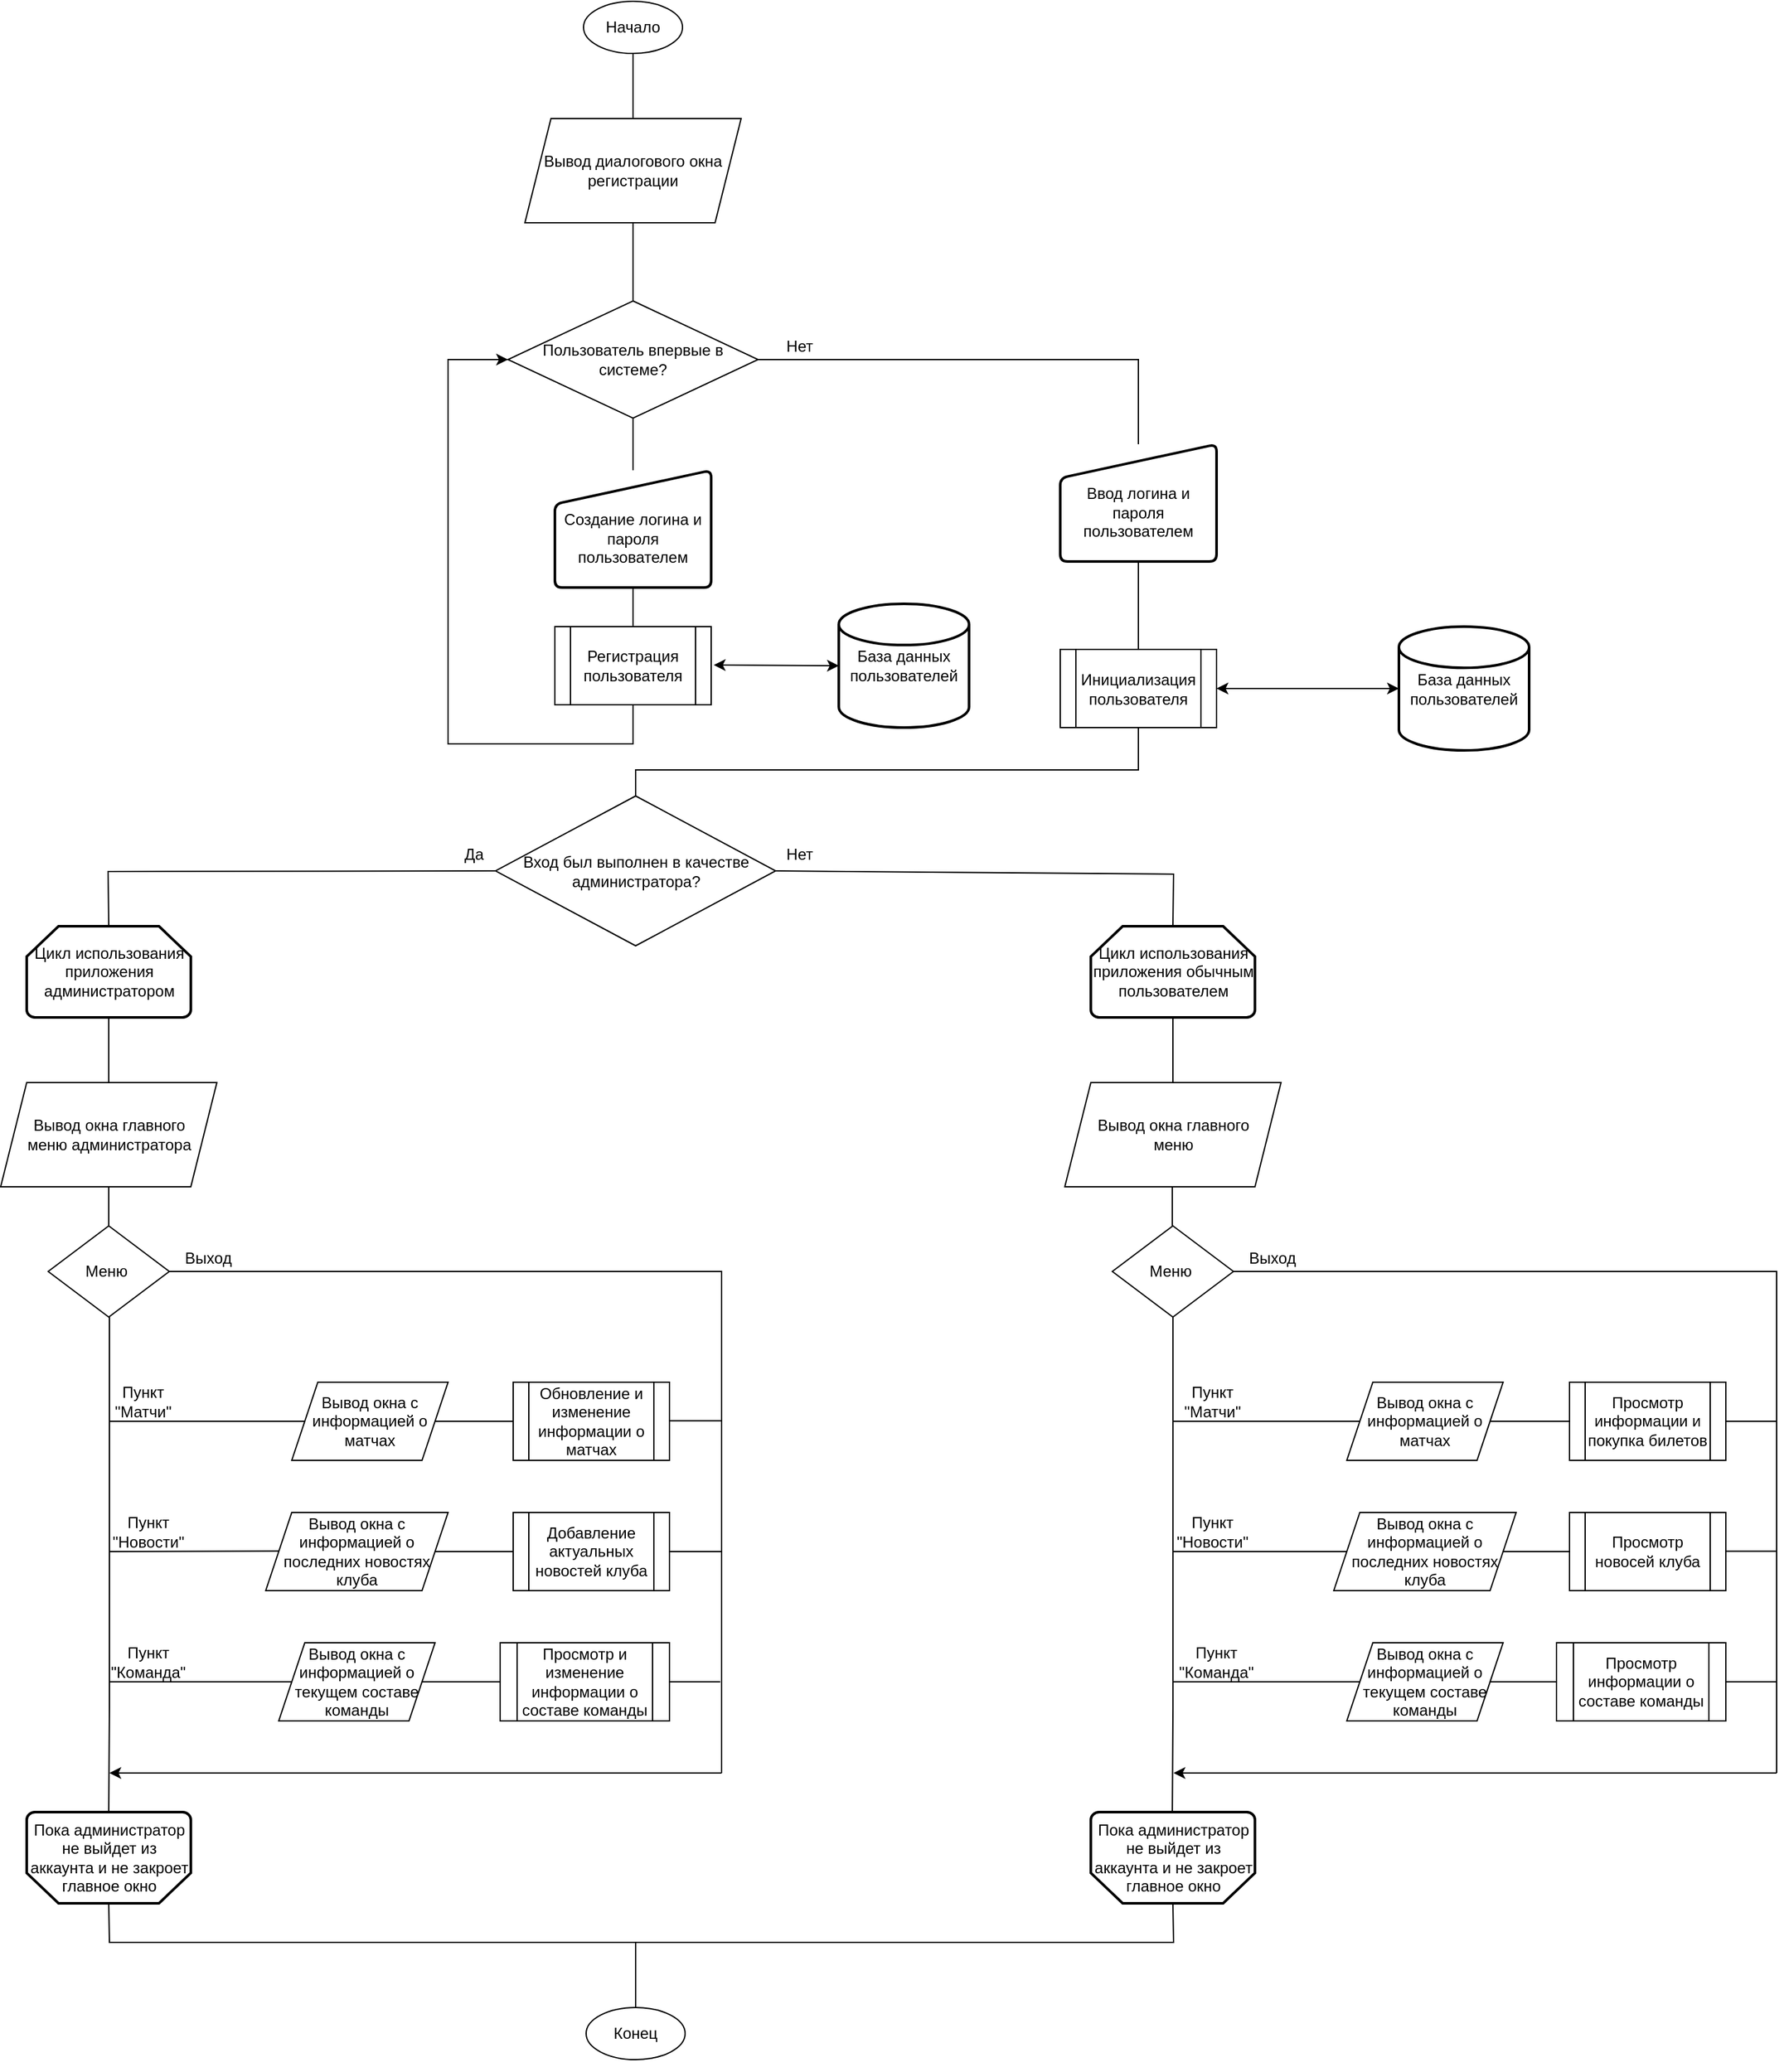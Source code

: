 <mxfile version="20.8.16" type="device"><diagram name="Страница 1" id="u3dhLNMc8X_Zr2jo4ER2"><mxGraphModel dx="2105" dy="2029" grid="1" gridSize="10" guides="1" tooltips="1" connect="1" arrows="1" fold="1" page="1" pageScale="1" pageWidth="827" pageHeight="1169" math="0" shadow="0"><root><mxCell id="0"/><mxCell id="1" parent="0"/><mxCell id="3D7epARTqlTbln0JQDRx-1" value="Начало" style="ellipse;whiteSpace=wrap;html=1;" parent="1" vertex="1"><mxGeometry x="374" y="-40" width="76" height="40" as="geometry"/></mxCell><mxCell id="3D7epARTqlTbln0JQDRx-2" value="Вывод диалогового окна регистрации" style="shape=parallelogram;perimeter=parallelogramPerimeter;whiteSpace=wrap;html=1;fixedSize=1;" parent="1" vertex="1"><mxGeometry x="329" y="50" width="166" height="80" as="geometry"/></mxCell><mxCell id="3D7epARTqlTbln0JQDRx-7" value="Пользователь впервые в системе?" style="rhombus;whiteSpace=wrap;html=1;" parent="1" vertex="1"><mxGeometry x="316" y="190" width="192" height="90" as="geometry"/></mxCell><mxCell id="3D7epARTqlTbln0JQDRx-9" value="Да" style="text;html=1;strokeColor=none;fillColor=none;align=center;verticalAlign=middle;whiteSpace=wrap;rounded=0;" parent="1" vertex="1"><mxGeometry x="260" y="600" width="60" height="30" as="geometry"/></mxCell><mxCell id="3D7epARTqlTbln0JQDRx-14" value="Инициализация пользователя" style="shape=process;whiteSpace=wrap;html=1;backgroundOutline=1;" parent="1" vertex="1"><mxGeometry x="740" y="457.5" width="120" height="60" as="geometry"/></mxCell><mxCell id="3D7epARTqlTbln0JQDRx-16" value="Регистрация пользователя" style="shape=process;whiteSpace=wrap;html=1;backgroundOutline=1;" parent="1" vertex="1"><mxGeometry x="352" y="440" width="120" height="60" as="geometry"/></mxCell><mxCell id="3D7epARTqlTbln0JQDRx-22" value="Вывод окна главного &lt;br&gt;меню администратора" style="shape=parallelogram;perimeter=parallelogramPerimeter;whiteSpace=wrap;html=1;fixedSize=1;" parent="1" vertex="1"><mxGeometry x="-73.5" y="790" width="166" height="80" as="geometry"/></mxCell><mxCell id="3D7epARTqlTbln0JQDRx-24" value="Меню&amp;nbsp;" style="rhombus;whiteSpace=wrap;html=1;" parent="1" vertex="1"><mxGeometry x="-37" y="900" width="93" height="70" as="geometry"/></mxCell><mxCell id="hdnfN5LEgZ-eqEhoaFlK-1" value="&lt;br&gt;Ввод логина и пароля пользователем" style="html=1;strokeWidth=2;shape=manualInput;whiteSpace=wrap;rounded=1;size=26;arcSize=11;" parent="1" vertex="1"><mxGeometry x="740" y="300" width="120" height="90" as="geometry"/></mxCell><mxCell id="hdnfN5LEgZ-eqEhoaFlK-3" value="&lt;br&gt;Создание логина и пароля пользователем" style="html=1;strokeWidth=2;shape=manualInput;whiteSpace=wrap;rounded=1;size=26;arcSize=11;" parent="1" vertex="1"><mxGeometry x="352" y="320" width="120" height="90" as="geometry"/></mxCell><mxCell id="36Tul7uRkZGNfncuUy33-2" value="" style="endArrow=classic;html=1;rounded=0;exitX=0.5;exitY=1;exitDx=0;exitDy=0;entryX=0;entryY=0.5;entryDx=0;entryDy=0;" parent="1" source="3D7epARTqlTbln0JQDRx-16" target="3D7epARTqlTbln0JQDRx-7" edge="1"><mxGeometry width="50" height="50" relative="1" as="geometry"><mxPoint x="220" y="570" as="sourcePoint"/><mxPoint x="250" y="230" as="targetPoint"/><Array as="points"><mxPoint x="412" y="530"/><mxPoint x="340" y="530"/><mxPoint x="270" y="530"/><mxPoint x="270" y="235"/></Array></mxGeometry></mxCell><mxCell id="36Tul7uRkZGNfncuUy33-6" value="" style="endArrow=none;html=1;rounded=0;exitX=0.5;exitY=1;exitDx=0;exitDy=0;exitPerimeter=0;" parent="1" source="sNG0dQTUUVhrXbdO0TC3-41" edge="1"><mxGeometry width="50" height="50" relative="1" as="geometry"><mxPoint x="10" y="1320" as="sourcePoint"/><mxPoint x="10" y="970" as="targetPoint"/><Array as="points"><mxPoint x="10" y="1270"/><mxPoint x="10" y="1120"/><mxPoint x="10" y="1080"/><mxPoint x="10" y="1040"/></Array></mxGeometry></mxCell><mxCell id="36Tul7uRkZGNfncuUy33-10" value="" style="endArrow=none;html=1;rounded=0;exitX=1;exitY=0.5;exitDx=0;exitDy=0;" parent="1" source="3D7epARTqlTbln0JQDRx-24" edge="1"><mxGeometry width="50" height="50" relative="1" as="geometry"><mxPoint x="300" y="1070" as="sourcePoint"/><mxPoint x="480" y="1320" as="targetPoint"/><Array as="points"><mxPoint x="480" y="935"/></Array></mxGeometry></mxCell><mxCell id="36Tul7uRkZGNfncuUy33-11" value="" style="endArrow=none;html=1;rounded=0;exitX=1;exitY=0.5;exitDx=0;exitDy=0;entryX=0;entryY=0.5;entryDx=0;entryDy=0;" parent="1" source="sNG0dQTUUVhrXbdO0TC3-20" target="sNG0dQTUUVhrXbdO0TC3-10" edge="1"><mxGeometry width="50" height="50" relative="1" as="geometry"><mxPoint x="640" y="920" as="sourcePoint"/><mxPoint x="710" y="920" as="targetPoint"/></mxGeometry></mxCell><mxCell id="36Tul7uRkZGNfncuUy33-15" value="" style="endArrow=none;html=1;rounded=0;exitX=1;exitY=0.5;exitDx=0;exitDy=0;" parent="1" source="sNG0dQTUUVhrXbdO0TC3-22" target="sNG0dQTUUVhrXbdO0TC3-12" edge="1"><mxGeometry width="50" height="50" relative="1" as="geometry"><mxPoint x="640" y="1040" as="sourcePoint"/><mxPoint x="710" y="1040" as="targetPoint"/></mxGeometry></mxCell><mxCell id="36Tul7uRkZGNfncuUy33-18" value="" style="endArrow=none;html=1;rounded=0;exitX=1;exitY=0.5;exitDx=0;exitDy=0;entryX=0;entryY=0.5;entryDx=0;entryDy=0;" parent="1" source="sNG0dQTUUVhrXbdO0TC3-21" target="sNG0dQTUUVhrXbdO0TC3-13" edge="1"><mxGeometry width="50" height="50" relative="1" as="geometry"><mxPoint x="640" y="1159.44" as="sourcePoint"/><mxPoint x="710" y="1159.44" as="targetPoint"/></mxGeometry></mxCell><mxCell id="36Tul7uRkZGNfncuUy33-19" value="Выход" style="text;html=1;strokeColor=none;fillColor=none;align=center;verticalAlign=middle;whiteSpace=wrap;rounded=0;" parent="1" vertex="1"><mxGeometry x="56" y="910" width="60" height="30" as="geometry"/></mxCell><mxCell id="36Tul7uRkZGNfncuUy33-20" value="Пункт &quot;Команда&quot;" style="text;html=1;strokeColor=none;fillColor=none;align=center;verticalAlign=middle;whiteSpace=wrap;rounded=0;" parent="1" vertex="1"><mxGeometry x="10" y="1220" width="60" height="30" as="geometry"/></mxCell><mxCell id="36Tul7uRkZGNfncuUy33-21" value="Пункт &quot;Новости&quot;" style="text;html=1;strokeColor=none;fillColor=none;align=center;verticalAlign=middle;whiteSpace=wrap;rounded=0;" parent="1" vertex="1"><mxGeometry x="10" y="1120" width="60" height="30" as="geometry"/></mxCell><mxCell id="36Tul7uRkZGNfncuUy33-22" value="Пункт &quot;Матчи&quot;" style="text;html=1;strokeColor=none;fillColor=none;align=center;verticalAlign=middle;whiteSpace=wrap;rounded=0;" parent="1" vertex="1"><mxGeometry x="6" y="1020" width="60" height="30" as="geometry"/></mxCell><mxCell id="36Tul7uRkZGNfncuUy33-24" value="" style="endArrow=classic;html=1;rounded=0;" parent="1" edge="1"><mxGeometry width="50" height="50" relative="1" as="geometry"><mxPoint x="480" y="1320" as="sourcePoint"/><mxPoint x="10" y="1320" as="targetPoint"/></mxGeometry></mxCell><mxCell id="sNG0dQTUUVhrXbdO0TC3-1" value="" style="endArrow=none;html=1;rounded=0;exitX=0.5;exitY=0;exitDx=0;exitDy=0;entryX=0.5;entryY=1;entryDx=0;entryDy=0;" parent="1" source="3D7epARTqlTbln0JQDRx-2" target="3D7epARTqlTbln0JQDRx-1" edge="1"><mxGeometry width="50" height="50" relative="1" as="geometry"><mxPoint x="460" y="-300" as="sourcePoint"/><mxPoint x="330" y="-300" as="targetPoint"/></mxGeometry></mxCell><mxCell id="sNG0dQTUUVhrXbdO0TC3-3" value="" style="endArrow=none;html=1;rounded=0;exitX=1;exitY=0.5;exitDx=0;exitDy=0;entryX=0.5;entryY=0;entryDx=0;entryDy=0;" parent="1" source="3D7epARTqlTbln0JQDRx-7" target="hdnfN5LEgZ-eqEhoaFlK-1" edge="1"><mxGeometry width="50" height="50" relative="1" as="geometry"><mxPoint x="610" y="260" as="sourcePoint"/><mxPoint x="660" y="210" as="targetPoint"/><Array as="points"><mxPoint x="800" y="235"/></Array></mxGeometry></mxCell><mxCell id="sNG0dQTUUVhrXbdO0TC3-5" value="" style="endArrow=none;html=1;rounded=0;entryX=0.5;entryY=1;entryDx=0;entryDy=0;exitX=0.5;exitY=0;exitDx=0;exitDy=0;" parent="1" source="hdnfN5LEgZ-eqEhoaFlK-3" target="3D7epARTqlTbln0JQDRx-7" edge="1"><mxGeometry width="50" height="50" relative="1" as="geometry"><mxPoint x="330" y="350" as="sourcePoint"/><mxPoint x="380" y="300" as="targetPoint"/></mxGeometry></mxCell><mxCell id="sNG0dQTUUVhrXbdO0TC3-6" value="" style="endArrow=none;html=1;rounded=0;entryX=0.5;entryY=1;entryDx=0;entryDy=0;exitX=0.5;exitY=0;exitDx=0;exitDy=0;" parent="1" source="3D7epARTqlTbln0JQDRx-16" target="hdnfN5LEgZ-eqEhoaFlK-3" edge="1"><mxGeometry width="50" height="50" relative="1" as="geometry"><mxPoint x="310" y="470" as="sourcePoint"/><mxPoint x="360" y="420" as="targetPoint"/></mxGeometry></mxCell><mxCell id="sNG0dQTUUVhrXbdO0TC3-7" value="" style="endArrow=none;html=1;rounded=0;entryX=0.5;entryY=1;entryDx=0;entryDy=0;exitX=0.5;exitY=0;exitDx=0;exitDy=0;" parent="1" source="3D7epARTqlTbln0JQDRx-14" target="hdnfN5LEgZ-eqEhoaFlK-1" edge="1"><mxGeometry width="50" height="50" relative="1" as="geometry"><mxPoint x="570" y="460" as="sourcePoint"/><mxPoint x="620" y="410" as="targetPoint"/></mxGeometry></mxCell><mxCell id="sNG0dQTUUVhrXbdO0TC3-8" value="" style="endArrow=none;html=1;rounded=0;entryX=0.5;entryY=1;entryDx=0;entryDy=0;exitX=0.5;exitY=0;exitDx=0;exitDy=0;" parent="1" source="J_ZJ72NG7UcaazejjFTf-1" target="3D7epARTqlTbln0JQDRx-14" edge="1"><mxGeometry width="50" height="50" relative="1" as="geometry"><mxPoint x="500" y="650" as="sourcePoint"/><mxPoint x="630" y="600" as="targetPoint"/><Array as="points"><mxPoint x="414" y="570"/><mxPoint x="414" y="550"/><mxPoint x="500" y="550"/><mxPoint x="610" y="550"/><mxPoint x="710" y="550"/><mxPoint x="800" y="550"/></Array></mxGeometry></mxCell><mxCell id="sNG0dQTUUVhrXbdO0TC3-9" value="" style="endArrow=none;html=1;rounded=0;exitX=0.5;exitY=0;exitDx=0;exitDy=0;entryX=0.5;entryY=1;entryDx=0;entryDy=0;" parent="1" source="3D7epARTqlTbln0JQDRx-24" target="3D7epARTqlTbln0JQDRx-22" edge="1"><mxGeometry width="50" height="50" relative="1" as="geometry"><mxPoint x="320" y="850" as="sourcePoint"/><mxPoint x="-50" y="890" as="targetPoint"/></mxGeometry></mxCell><mxCell id="sNG0dQTUUVhrXbdO0TC3-10" value="Обновление и изменение информации о матчах" style="shape=process;whiteSpace=wrap;html=1;backgroundOutline=1;" parent="1" vertex="1"><mxGeometry x="320" y="1020" width="120" height="60" as="geometry"/></mxCell><mxCell id="sNG0dQTUUVhrXbdO0TC3-12" value="Добавление актуальных новостей клуба" style="shape=process;whiteSpace=wrap;html=1;backgroundOutline=1;" parent="1" vertex="1"><mxGeometry x="320" y="1120" width="120" height="60" as="geometry"/></mxCell><mxCell id="sNG0dQTUUVhrXbdO0TC3-13" value="Просмотр и изменение информации о составе команды" style="shape=process;whiteSpace=wrap;html=1;backgroundOutline=1;" parent="1" vertex="1"><mxGeometry x="310" y="1220" width="130" height="60" as="geometry"/></mxCell><mxCell id="sNG0dQTUUVhrXbdO0TC3-14" value="" style="endArrow=none;html=1;rounded=0;entryX=1;entryY=0.5;entryDx=0;entryDy=0;" parent="1" target="sNG0dQTUUVhrXbdO0TC3-12" edge="1"><mxGeometry width="50" height="50" relative="1" as="geometry"><mxPoint x="480" y="1150" as="sourcePoint"/><mxPoint x="840" y="1090" as="targetPoint"/></mxGeometry></mxCell><mxCell id="sNG0dQTUUVhrXbdO0TC3-20" value="Вывод окна с информацией о матчах" style="shape=parallelogram;perimeter=parallelogramPerimeter;whiteSpace=wrap;html=1;fixedSize=1;" parent="1" vertex="1"><mxGeometry x="150" y="1020" width="120" height="60" as="geometry"/></mxCell><mxCell id="sNG0dQTUUVhrXbdO0TC3-21" value="Вывод окна с информацией о текущем составе команды" style="shape=parallelogram;perimeter=parallelogramPerimeter;whiteSpace=wrap;html=1;fixedSize=1;" parent="1" vertex="1"><mxGeometry x="140" y="1220" width="120" height="60" as="geometry"/></mxCell><mxCell id="sNG0dQTUUVhrXbdO0TC3-22" value="Вывод окна с информацией о последних новостях клуба" style="shape=parallelogram;perimeter=parallelogramPerimeter;whiteSpace=wrap;html=1;fixedSize=1;" parent="1" vertex="1"><mxGeometry x="130" y="1120" width="140" height="60" as="geometry"/></mxCell><mxCell id="sNG0dQTUUVhrXbdO0TC3-24" value="База данных пользователей" style="strokeWidth=2;html=1;shape=mxgraph.flowchart.database;whiteSpace=wrap;" parent="1" vertex="1"><mxGeometry x="1000" y="440" width="100" height="95" as="geometry"/></mxCell><mxCell id="sNG0dQTUUVhrXbdO0TC3-26" value="" style="endArrow=classic;startArrow=classic;html=1;rounded=0;entryX=0;entryY=0.5;entryDx=0;entryDy=0;entryPerimeter=0;exitX=1;exitY=0.5;exitDx=0;exitDy=0;" parent="1" source="3D7epARTqlTbln0JQDRx-14" target="sNG0dQTUUVhrXbdO0TC3-24" edge="1"><mxGeometry width="50" height="50" relative="1" as="geometry"><mxPoint x="500" y="400" as="sourcePoint"/><mxPoint x="550" y="350" as="targetPoint"/></mxGeometry></mxCell><mxCell id="sNG0dQTUUVhrXbdO0TC3-27" value="База данных пользователей" style="strokeWidth=2;html=1;shape=mxgraph.flowchart.database;whiteSpace=wrap;" parent="1" vertex="1"><mxGeometry x="570" y="422.5" width="100" height="95" as="geometry"/></mxCell><mxCell id="sNG0dQTUUVhrXbdO0TC3-28" value="" style="endArrow=classic;startArrow=classic;html=1;rounded=0;entryX=0;entryY=0.5;entryDx=0;entryDy=0;entryPerimeter=0;exitX=1;exitY=0.5;exitDx=0;exitDy=0;" parent="1" target="sNG0dQTUUVhrXbdO0TC3-27" edge="1"><mxGeometry width="50" height="50" relative="1" as="geometry"><mxPoint x="474" y="469.5" as="sourcePoint"/><mxPoint x="614" y="469.5" as="targetPoint"/></mxGeometry></mxCell><mxCell id="sNG0dQTUUVhrXbdO0TC3-37" value="Нет" style="text;html=1;strokeColor=none;fillColor=none;align=center;verticalAlign=middle;whiteSpace=wrap;rounded=0;" parent="1" vertex="1"><mxGeometry x="510" y="210" width="60" height="30" as="geometry"/></mxCell><mxCell id="sNG0dQTUUVhrXbdO0TC3-40" value="Цикл использования приложения администратором" style="strokeWidth=2;html=1;shape=mxgraph.flowchart.loop_limit;whiteSpace=wrap;" parent="1" vertex="1"><mxGeometry x="-53.5" y="670" width="126" height="70" as="geometry"/></mxCell><mxCell id="sNG0dQTUUVhrXbdO0TC3-41" value="Пока администратор не выйдет из аккаунта и не закроет главное окно" style="strokeWidth=2;html=1;shape=mxgraph.flowchart.loop_limit;whiteSpace=wrap;direction=west;" parent="1" vertex="1"><mxGeometry x="-53.5" y="1350" width="126" height="70" as="geometry"/></mxCell><mxCell id="sNG0dQTUUVhrXbdO0TC3-42" value="Конец" style="ellipse;whiteSpace=wrap;html=1;" parent="1" vertex="1"><mxGeometry x="376" y="1500" width="76" height="40" as="geometry"/></mxCell><mxCell id="sNG0dQTUUVhrXbdO0TC3-44" style="edgeStyle=orthogonalEdgeStyle;rounded=0;orthogonalLoop=1;jettySize=auto;html=1;exitX=0.5;exitY=1;exitDx=0;exitDy=0;" parent="1" source="sNG0dQTUUVhrXbdO0TC3-42" target="sNG0dQTUUVhrXbdO0TC3-42" edge="1"><mxGeometry relative="1" as="geometry"/></mxCell><mxCell id="J_ZJ72NG7UcaazejjFTf-1" value="Вход был выполнен в качестве администратора?" style="rhombus;whiteSpace=wrap;html=1;" parent="1" vertex="1"><mxGeometry x="306.5" y="570" width="215" height="115" as="geometry"/></mxCell><mxCell id="J_ZJ72NG7UcaazejjFTf-3" value="" style="endArrow=none;html=1;rounded=0;entryX=0.5;entryY=1;entryDx=0;entryDy=0;exitX=0.5;exitY=0;exitDx=0;exitDy=0;" parent="1" source="3D7epARTqlTbln0JQDRx-7" target="3D7epARTqlTbln0JQDRx-2" edge="1"><mxGeometry width="50" height="50" relative="1" as="geometry"><mxPoint x="210" y="-70" as="sourcePoint"/><mxPoint x="260" y="-120" as="targetPoint"/></mxGeometry></mxCell><mxCell id="J_ZJ72NG7UcaazejjFTf-102" value="" style="endArrow=none;html=1;rounded=0;entryX=0.5;entryY=1;entryDx=0;entryDy=0;entryPerimeter=0;exitX=0.5;exitY=0;exitDx=0;exitDy=0;" parent="1" source="3D7epARTqlTbln0JQDRx-22" target="sNG0dQTUUVhrXbdO0TC3-40" edge="1"><mxGeometry width="50" height="50" relative="1" as="geometry"><mxPoint x="250" y="750" as="sourcePoint"/><mxPoint x="300" y="700" as="targetPoint"/></mxGeometry></mxCell><mxCell id="J_ZJ72NG7UcaazejjFTf-103" value="Нет" style="text;html=1;strokeColor=none;fillColor=none;align=center;verticalAlign=middle;whiteSpace=wrap;rounded=0;" parent="1" vertex="1"><mxGeometry x="510" y="600" width="60" height="30" as="geometry"/></mxCell><mxCell id="J_ZJ72NG7UcaazejjFTf-104" value="" style="endArrow=none;html=1;rounded=0;exitX=1;exitY=0.5;exitDx=0;exitDy=0;entryX=0.5;entryY=0;entryDx=0;entryDy=0;entryPerimeter=0;" parent="1" source="J_ZJ72NG7UcaazejjFTf-1" target="J_ZJ72NG7UcaazejjFTf-117" edge="1"><mxGeometry width="50" height="50" relative="1" as="geometry"><mxPoint x="521.5" y="626.88" as="sourcePoint"/><mxPoint x="821.5" y="626.88" as="targetPoint"/><Array as="points"><mxPoint x="827" y="630"/></Array></mxGeometry></mxCell><mxCell id="J_ZJ72NG7UcaazejjFTf-105" value="" style="endArrow=none;html=1;rounded=0;entryX=0;entryY=0.5;entryDx=0;entryDy=0;exitX=0.5;exitY=0;exitDx=0;exitDy=0;exitPerimeter=0;" parent="1" source="sNG0dQTUUVhrXbdO0TC3-40" target="J_ZJ72NG7UcaazejjFTf-1" edge="1"><mxGeometry width="50" height="50" relative="1" as="geometry"><mxPoint y="680" as="sourcePoint"/><mxPoint x="306.5" y="628.75" as="targetPoint"/><Array as="points"><mxPoint x="9" y="628"/></Array></mxGeometry></mxCell><mxCell id="J_ZJ72NG7UcaazejjFTf-107" value="" style="endArrow=none;html=1;rounded=0;" parent="1" target="sNG0dQTUUVhrXbdO0TC3-20" edge="1"><mxGeometry width="50" height="50" relative="1" as="geometry"><mxPoint x="10" y="1050" as="sourcePoint"/><mxPoint x="80" y="1049.66" as="targetPoint"/></mxGeometry></mxCell><mxCell id="J_ZJ72NG7UcaazejjFTf-108" value="" style="endArrow=none;html=1;rounded=0;entryX=1;entryY=0.5;entryDx=0;entryDy=0;" parent="1" edge="1"><mxGeometry width="50" height="50" relative="1" as="geometry"><mxPoint x="480" y="1049.57" as="sourcePoint"/><mxPoint x="440" y="1049.57" as="targetPoint"/></mxGeometry></mxCell><mxCell id="J_ZJ72NG7UcaazejjFTf-110" value="" style="endArrow=none;html=1;rounded=0;entryX=0;entryY=0.5;entryDx=0;entryDy=0;" parent="1" target="sNG0dQTUUVhrXbdO0TC3-21" edge="1"><mxGeometry width="50" height="50" relative="1" as="geometry"><mxPoint x="10" y="1250" as="sourcePoint"/><mxPoint x="140.015" y="1249.666" as="targetPoint"/></mxGeometry></mxCell><mxCell id="J_ZJ72NG7UcaazejjFTf-111" value="" style="endArrow=none;html=1;rounded=0;" parent="1" edge="1"><mxGeometry width="50" height="50" relative="1" as="geometry"><mxPoint x="10" y="1150" as="sourcePoint"/><mxPoint x="140" y="1149.57" as="targetPoint"/></mxGeometry></mxCell><mxCell id="J_ZJ72NG7UcaazejjFTf-117" value="Цикл использования приложения обычным пользователем" style="strokeWidth=2;html=1;shape=mxgraph.flowchart.loop_limit;whiteSpace=wrap;" parent="1" vertex="1"><mxGeometry x="763.5" y="670" width="126" height="70" as="geometry"/></mxCell><mxCell id="J_ZJ72NG7UcaazejjFTf-118" value="Вывод окна главного &lt;br&gt;меню" style="shape=parallelogram;perimeter=parallelogramPerimeter;whiteSpace=wrap;html=1;fixedSize=1;" parent="1" vertex="1"><mxGeometry x="743.5" y="790" width="166" height="80" as="geometry"/></mxCell><mxCell id="J_ZJ72NG7UcaazejjFTf-119" value="" style="endArrow=none;html=1;rounded=0;entryX=0.5;entryY=1;entryDx=0;entryDy=0;entryPerimeter=0;exitX=0.5;exitY=0;exitDx=0;exitDy=0;" parent="1" source="J_ZJ72NG7UcaazejjFTf-118" target="J_ZJ72NG7UcaazejjFTf-117" edge="1"><mxGeometry width="50" height="50" relative="1" as="geometry"><mxPoint x="610" y="820" as="sourcePoint"/><mxPoint x="660" y="770" as="targetPoint"/></mxGeometry></mxCell><mxCell id="J_ZJ72NG7UcaazejjFTf-120" value="Меню&amp;nbsp;" style="rhombus;whiteSpace=wrap;html=1;" parent="1" vertex="1"><mxGeometry x="780" y="900" width="93" height="70" as="geometry"/></mxCell><mxCell id="J_ZJ72NG7UcaazejjFTf-121" value="" style="endArrow=none;html=1;rounded=0;exitX=0.5;exitY=0;exitDx=0;exitDy=0;entryX=0.5;entryY=1;entryDx=0;entryDy=0;" parent="1" edge="1"><mxGeometry width="50" height="50" relative="1" as="geometry"><mxPoint x="826.05" y="900" as="sourcePoint"/><mxPoint x="826.05" y="870" as="targetPoint"/></mxGeometry></mxCell><mxCell id="J_ZJ72NG7UcaazejjFTf-122" value="" style="endArrow=none;html=1;rounded=0;exitX=1;exitY=0.5;exitDx=0;exitDy=0;" parent="1" source="J_ZJ72NG7UcaazejjFTf-120" edge="1"><mxGeometry width="50" height="50" relative="1" as="geometry"><mxPoint x="860" y="935" as="sourcePoint"/><mxPoint x="1290" y="1320" as="targetPoint"/><Array as="points"><mxPoint x="1290" y="935"/><mxPoint x="1290" y="1130"/></Array></mxGeometry></mxCell><mxCell id="J_ZJ72NG7UcaazejjFTf-123" value="" style="endArrow=classic;html=1;rounded=0;" parent="1" edge="1"><mxGeometry width="50" height="50" relative="1" as="geometry"><mxPoint x="1290" y="1320" as="sourcePoint"/><mxPoint x="827" y="1320" as="targetPoint"/></mxGeometry></mxCell><mxCell id="J_ZJ72NG7UcaazejjFTf-124" value="Вывод окна с информацией о матчах" style="shape=parallelogram;perimeter=parallelogramPerimeter;whiteSpace=wrap;html=1;fixedSize=1;" parent="1" vertex="1"><mxGeometry x="960" y="1020" width="120" height="60" as="geometry"/></mxCell><mxCell id="J_ZJ72NG7UcaazejjFTf-125" value="Просмотр информации и покупка билетов" style="shape=process;whiteSpace=wrap;html=1;backgroundOutline=1;" parent="1" vertex="1"><mxGeometry x="1131" y="1020" width="120" height="60" as="geometry"/></mxCell><mxCell id="J_ZJ72NG7UcaazejjFTf-126" value="Вывод окна с информацией о последних новостях клуба" style="shape=parallelogram;perimeter=parallelogramPerimeter;whiteSpace=wrap;html=1;fixedSize=1;" parent="1" vertex="1"><mxGeometry x="950" y="1120" width="140" height="60" as="geometry"/></mxCell><mxCell id="J_ZJ72NG7UcaazejjFTf-127" value="Просмотр новосей клуба" style="shape=process;whiteSpace=wrap;html=1;backgroundOutline=1;" parent="1" vertex="1"><mxGeometry x="1131" y="1120" width="120" height="60" as="geometry"/></mxCell><mxCell id="J_ZJ72NG7UcaazejjFTf-128" value="Вывод окна с информацией о текущем составе команды" style="shape=parallelogram;perimeter=parallelogramPerimeter;whiteSpace=wrap;html=1;fixedSize=1;" parent="1" vertex="1"><mxGeometry x="960" y="1220" width="120" height="60" as="geometry"/></mxCell><mxCell id="J_ZJ72NG7UcaazejjFTf-129" value="Просмотр информации о составе команды" style="shape=process;whiteSpace=wrap;html=1;backgroundOutline=1;" parent="1" vertex="1"><mxGeometry x="1121" y="1220" width="130" height="60" as="geometry"/></mxCell><mxCell id="J_ZJ72NG7UcaazejjFTf-131" value="" style="endArrow=none;html=1;rounded=0;entryX=1;entryY=0.5;entryDx=0;entryDy=0;" parent="1" target="J_ZJ72NG7UcaazejjFTf-125" edge="1"><mxGeometry width="50" height="50" relative="1" as="geometry"><mxPoint x="1290" y="1050" as="sourcePoint"/><mxPoint x="1221" y="1110.0" as="targetPoint"/></mxGeometry></mxCell><mxCell id="J_ZJ72NG7UcaazejjFTf-132" value="" style="endArrow=none;html=1;rounded=0;entryX=1;entryY=0.5;entryDx=0;entryDy=0;" parent="1" target="sNG0dQTUUVhrXbdO0TC3-13" edge="1"><mxGeometry width="50" height="50" relative="1" as="geometry"><mxPoint x="479.0" y="1250" as="sourcePoint"/><mxPoint x="450" y="1250" as="targetPoint"/></mxGeometry></mxCell><mxCell id="J_ZJ72NG7UcaazejjFTf-133" value="" style="endArrow=none;html=1;rounded=0;exitX=1;exitY=0.5;exitDx=0;exitDy=0;" parent="1" source="J_ZJ72NG7UcaazejjFTf-124" target="J_ZJ72NG7UcaazejjFTf-125" edge="1"><mxGeometry width="50" height="50" relative="1" as="geometry"><mxPoint x="1020" y="1100" as="sourcePoint"/><mxPoint x="1130" y="1050" as="targetPoint"/></mxGeometry></mxCell><mxCell id="J_ZJ72NG7UcaazejjFTf-137" value="" style="endArrow=none;html=1;rounded=0;exitX=0.5;exitY=1;exitDx=0;exitDy=0;exitPerimeter=0;" parent="1" edge="1"><mxGeometry width="50" height="50" relative="1" as="geometry"><mxPoint x="826.05" y="1350" as="sourcePoint"/><mxPoint x="826.55" y="970" as="targetPoint"/><Array as="points"><mxPoint x="826.55" y="1270"/><mxPoint x="826.55" y="1120"/><mxPoint x="826.55" y="1080"/><mxPoint x="826.55" y="1040"/></Array></mxGeometry></mxCell><mxCell id="J_ZJ72NG7UcaazejjFTf-139" value="" style="endArrow=none;html=1;rounded=0;entryX=1;entryY=0.5;entryDx=0;entryDy=0;" parent="1" edge="1"><mxGeometry width="50" height="50" relative="1" as="geometry"><mxPoint x="1290" y="1149.76" as="sourcePoint"/><mxPoint x="1251" y="1149.76" as="targetPoint"/></mxGeometry></mxCell><mxCell id="J_ZJ72NG7UcaazejjFTf-140" value="" style="endArrow=none;html=1;rounded=0;entryX=1;entryY=0.5;entryDx=0;entryDy=0;" parent="1" edge="1"><mxGeometry width="50" height="50" relative="1" as="geometry"><mxPoint x="1290" y="1250" as="sourcePoint"/><mxPoint x="1251" y="1250" as="targetPoint"/></mxGeometry></mxCell><mxCell id="J_ZJ72NG7UcaazejjFTf-141" value="" style="endArrow=none;html=1;rounded=0;exitX=1;exitY=0.5;exitDx=0;exitDy=0;" parent="1" source="J_ZJ72NG7UcaazejjFTf-128" edge="1"><mxGeometry width="50" height="50" relative="1" as="geometry"><mxPoint x="1070" y="1250" as="sourcePoint"/><mxPoint x="1121" y="1250" as="targetPoint"/></mxGeometry></mxCell><mxCell id="J_ZJ72NG7UcaazejjFTf-142" value="" style="endArrow=none;html=1;rounded=0;entryX=0;entryY=0.5;entryDx=0;entryDy=0;exitX=1;exitY=0.5;exitDx=0;exitDy=0;" parent="1" source="J_ZJ72NG7UcaazejjFTf-126" target="J_ZJ72NG7UcaazejjFTf-127" edge="1"><mxGeometry width="50" height="50" relative="1" as="geometry"><mxPoint x="890" y="1260" as="sourcePoint"/><mxPoint x="940" y="1210" as="targetPoint"/></mxGeometry></mxCell><mxCell id="J_ZJ72NG7UcaazejjFTf-143" value="" style="endArrow=none;html=1;rounded=0;entryX=0;entryY=0.5;entryDx=0;entryDy=0;" parent="1" target="J_ZJ72NG7UcaazejjFTf-124" edge="1"><mxGeometry width="50" height="50" relative="1" as="geometry"><mxPoint x="827" y="1050" as="sourcePoint"/><mxPoint x="937" y="1050" as="targetPoint"/><Array as="points"><mxPoint x="877" y="1050"/></Array></mxGeometry></mxCell><mxCell id="J_ZJ72NG7UcaazejjFTf-144" value="" style="endArrow=none;html=1;rounded=0;entryX=0;entryY=0.5;entryDx=0;entryDy=0;" parent="1" target="J_ZJ72NG7UcaazejjFTf-126" edge="1"><mxGeometry width="50" height="50" relative="1" as="geometry"><mxPoint x="827" y="1150" as="sourcePoint"/><mxPoint x="917" y="1130" as="targetPoint"/></mxGeometry></mxCell><mxCell id="J_ZJ72NG7UcaazejjFTf-145" value="" style="endArrow=none;html=1;rounded=0;entryX=0;entryY=0.5;entryDx=0;entryDy=0;" parent="1" target="J_ZJ72NG7UcaazejjFTf-128" edge="1"><mxGeometry width="50" height="50" relative="1" as="geometry"><mxPoint x="827" y="1250" as="sourcePoint"/><mxPoint x="917" y="1220" as="targetPoint"/></mxGeometry></mxCell><mxCell id="J_ZJ72NG7UcaazejjFTf-146" value="Пока администратор не выйдет из аккаунта и не закроет главное окно" style="strokeWidth=2;html=1;shape=mxgraph.flowchart.loop_limit;whiteSpace=wrap;direction=west;" parent="1" vertex="1"><mxGeometry x="763.5" y="1350" width="126" height="70" as="geometry"/></mxCell><mxCell id="J_ZJ72NG7UcaazejjFTf-147" value="" style="endArrow=none;html=1;rounded=0;entryX=0.5;entryY=0;entryDx=0;entryDy=0;entryPerimeter=0;exitX=0.5;exitY=0;exitDx=0;exitDy=0;" parent="1" source="sNG0dQTUUVhrXbdO0TC3-42" target="sNG0dQTUUVhrXbdO0TC3-41" edge="1"><mxGeometry width="50" height="50" relative="1" as="geometry"><mxPoint x="30" y="1550" as="sourcePoint"/><mxPoint x="80" y="1500" as="targetPoint"/><Array as="points"><mxPoint x="414" y="1450"/><mxPoint x="10" y="1450"/></Array></mxGeometry></mxCell><mxCell id="J_ZJ72NG7UcaazejjFTf-148" value="" style="endArrow=none;html=1;rounded=0;entryX=0.5;entryY=0;entryDx=0;entryDy=0;entryPerimeter=0;" parent="1" target="J_ZJ72NG7UcaazejjFTf-146" edge="1"><mxGeometry width="50" height="50" relative="1" as="geometry"><mxPoint x="410" y="1450" as="sourcePoint"/><mxPoint x="730" y="1500" as="targetPoint"/><Array as="points"><mxPoint x="827" y="1450"/></Array></mxGeometry></mxCell><mxCell id="J_ZJ72NG7UcaazejjFTf-149" value="Выход" style="text;html=1;strokeColor=none;fillColor=none;align=center;verticalAlign=middle;whiteSpace=wrap;rounded=0;" parent="1" vertex="1"><mxGeometry x="873" y="910" width="60" height="30" as="geometry"/></mxCell><mxCell id="J_ZJ72NG7UcaazejjFTf-150" value="Пункт &quot;Матчи&quot;" style="text;html=1;strokeColor=none;fillColor=none;align=center;verticalAlign=middle;whiteSpace=wrap;rounded=0;" parent="1" vertex="1"><mxGeometry x="827" y="1020" width="60" height="30" as="geometry"/></mxCell><mxCell id="J_ZJ72NG7UcaazejjFTf-151" value="Пункт &quot;Новости&quot;" style="text;html=1;strokeColor=none;fillColor=none;align=center;verticalAlign=middle;whiteSpace=wrap;rounded=0;" parent="1" vertex="1"><mxGeometry x="827" y="1120" width="60" height="30" as="geometry"/></mxCell><mxCell id="J_ZJ72NG7UcaazejjFTf-152" value="Пункт &quot;Команда&quot;" style="text;html=1;strokeColor=none;fillColor=none;align=center;verticalAlign=middle;whiteSpace=wrap;rounded=0;" parent="1" vertex="1"><mxGeometry x="829.5" y="1220" width="60" height="30" as="geometry"/></mxCell></root></mxGraphModel></diagram></mxfile>